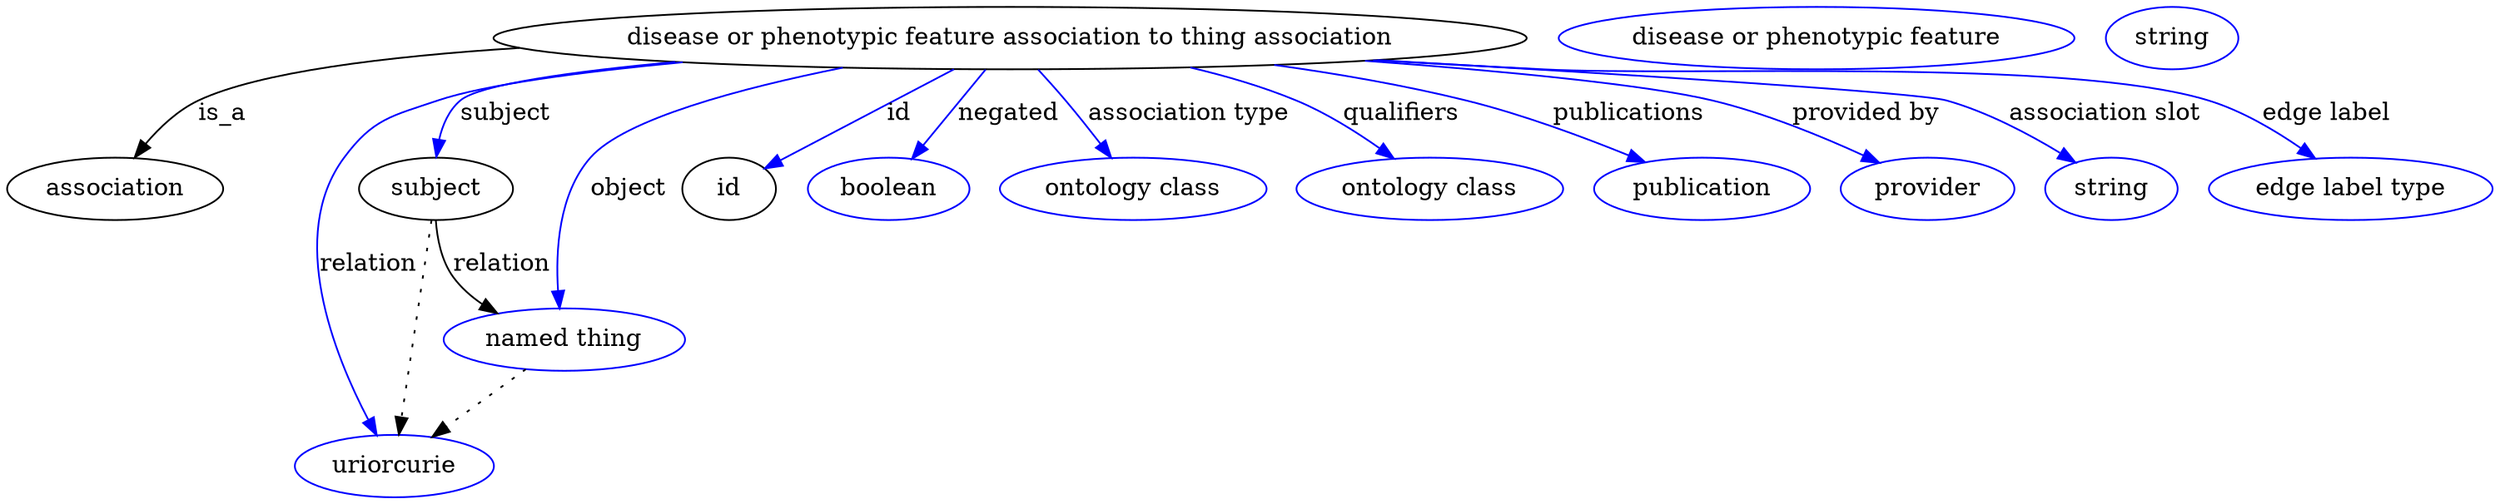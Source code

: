 digraph {
	graph [bb="0,0,1200.4,283"];
	node [label="\N"];
	"disease or phenotypic feature association to thing association"	 [height=0.5,
		label="disease or phenotypic feature association to thing association",
		pos="496.05,265",
		width=6.3008];
	association	 [height=0.5,
		pos="50.046,178",
		width=1.3902];
	"disease or phenotypic feature association to thing association" -> association	 [label=is_a,
		lp="103.05,221.5",
		pos="e,59.666,195.81 308.43,254.85 212.58,248.48 111.94,239.49 92.046,229 81.326,223.35 72.301,213.67 65.397,204.26"];
	subject	 [height=0.5,
		pos="203.05,178",
		width=0.99297];
	"disease or phenotypic feature association to thing association" -> subject	 [color=blue,
		label=subject,
		lp="241.55,221.5",
		pos="e,205.08,196.09 343.85,251.63 286.55,245.34 232.58,237.39 222.05,229 214.87,223.29 210.41,214.58 207.63,205.97",
		style=solid];
	relation	 [color=blue,
		height=0.5,
		label=uriorcurie,
		pos="185.05,18",
		width=1.2638];
	"disease or phenotypic feature association to thing association" -> relation	 [color=blue,
		label=relation,
		lp="167.05,134.5",
		pos="e,175.27,35.659 339.35,251.96 285.24,246.07 231.96,238.33 207.05,229 182.46,219.79 171.64,218.46 158.05,196 129.37,148.63 153.31,\
81.572 170.78,44.765",
		style=solid];
	object	 [color=blue,
		height=0.5,
		label="named thing",
		pos="268.05,91",
		width=1.5346];
	"disease or phenotypic feature association to thing association" -> object	 [color=blue,
		label=object,
		lp="301.05,178",
		pos="e,265.49,109.28 415.99,248.13 363.56,235.42 301.61,216.7 284.05,196 266.23,175 263.75,142.77 264.78,119.55",
		style=solid];
	id	 [height=0.5,
		pos="354.05,178",
		width=0.75];
	"disease or phenotypic feature association to thing association" -> id	 [color=blue,
		label=id,
		lp="439.55,221.5",
		pos="e,374.27,190.39 466.62,246.97 442.13,231.97 407.45,210.72 383.07,195.78",
		style=solid];
	negated	 [color=blue,
		height=0.5,
		label=boolean,
		pos="437.05,178",
		width=1.0652];
	"disease or phenotypic feature association to thing association" -> negated	 [color=blue,
		label=negated,
		lp="492.55,221.5",
		pos="e,448.85,195.41 483.82,246.97 475.4,234.56 464.09,217.88 454.7,204.03",
		style=solid];
	"association type"	 [color=blue,
		height=0.5,
		label="ontology class",
		pos="555.05,178",
		width=1.7151];
	"disease or phenotypic feature association to thing association" -> "association type"	 [color=blue,
		label="association type",
		lp="574.05,221.5",
		pos="e,543.04,195.71 508.27,246.97 516.63,234.64 527.85,218.1 537.21,204.3",
		style=solid];
	qualifiers	 [color=blue,
		height=0.5,
		label="ontology class",
		pos="696.05,178",
		width=1.7151];
	"disease or phenotypic feature association to thing association" -> qualifiers	 [color=blue,
		label=qualifiers,
		lp="674.05,221.5",
		pos="e,675.16,195.14 570.81,247.97 588.03,242.87 606,236.57 622.05,229 637.79,221.57 653.86,210.93 666.99,201.29",
		style=solid];
	publications	 [color=blue,
		height=0.5,
		label=publication,
		pos="826.05,178",
		width=1.3902];
	"disease or phenotypic feature association to thing association" -> publications	 [color=blue,
		label=publications,
		lp="779.55,221.5",
		pos="e,796.15,192.73 612.89,249.51 642.91,244.25 674.93,237.49 704.05,229 732.52,220.7 763.33,207.79 786.86,197.03",
		style=solid];
	"provided by"	 [color=blue,
		height=0.5,
		label=provider,
		pos="934.05,178",
		width=1.1193];
	"disease or phenotypic feature association to thing association" -> "provided by"	 [color=blue,
		label="provided by",
		lp="894.05,221.5",
		pos="e,907.92,192.1 652.14,251.89 717.66,245.48 785.83,237.35 817.05,229 845.52,221.38 875.98,207.92 898.69,196.73",
		style=solid];
	"association slot"	 [color=blue,
		height=0.5,
		label=string,
		pos="1023,178",
		width=0.84854];
	"disease or phenotypic feature association to thing association" -> "association slot"	 [color=blue,
		label="association slot",
		lp="1008,221.5",
		pos="e,1003.7,191.95 658.18,252.37 779.02,242.83 924.31,231.04 931.05,229 953.96,222.05 977.54,208.84 995.09,197.6",
		style=solid];
	"edge label"	 [color=blue,
		height=0.5,
		label="edge label type",
		pos="1136,178",
		width=1.7873];
	"disease or phenotypic feature association to thing association" -> "edge label"	 [color=blue,
		label="edge label",
		lp="1113,221.5",
		pos="e,1115.2,195.07 656.92,252.29 682.06,250.43 707.75,248.61 732.05,247 803.56,242.27 985.71,250.6 1054,229 1073,223 1092,211.6 1107,\
201.1",
		style=solid];
	subject -> relation	 [pos="e,187.1,36.223 201.02,159.96 197.91,132.35 191.95,79.375 188.25,46.525",
		style=dotted];
	subject -> object	 [label=relation,
		lp="240.05,134.5",
		pos="e,240.44,106.67 205.87,159.75 208.14,149.41 212.14,136.66 219.05,127 222.75,121.82 227.44,117.07 232.43,112.85"];
	"disease or phenotypic feature association to thing association_subject"	 [color=blue,
		height=0.5,
		label="disease or phenotypic feature",
		pos="855.05,265",
		width=3.1775];
	object -> relation	 [pos="e,203.91,34.588 248.8,74.069 237.72,64.326 223.64,51.941 211.53,41.291",
		style=dotted];
	association_id	 [color=blue,
		height=0.5,
		label=string,
		pos="1018,265",
		width=0.84854];
}
